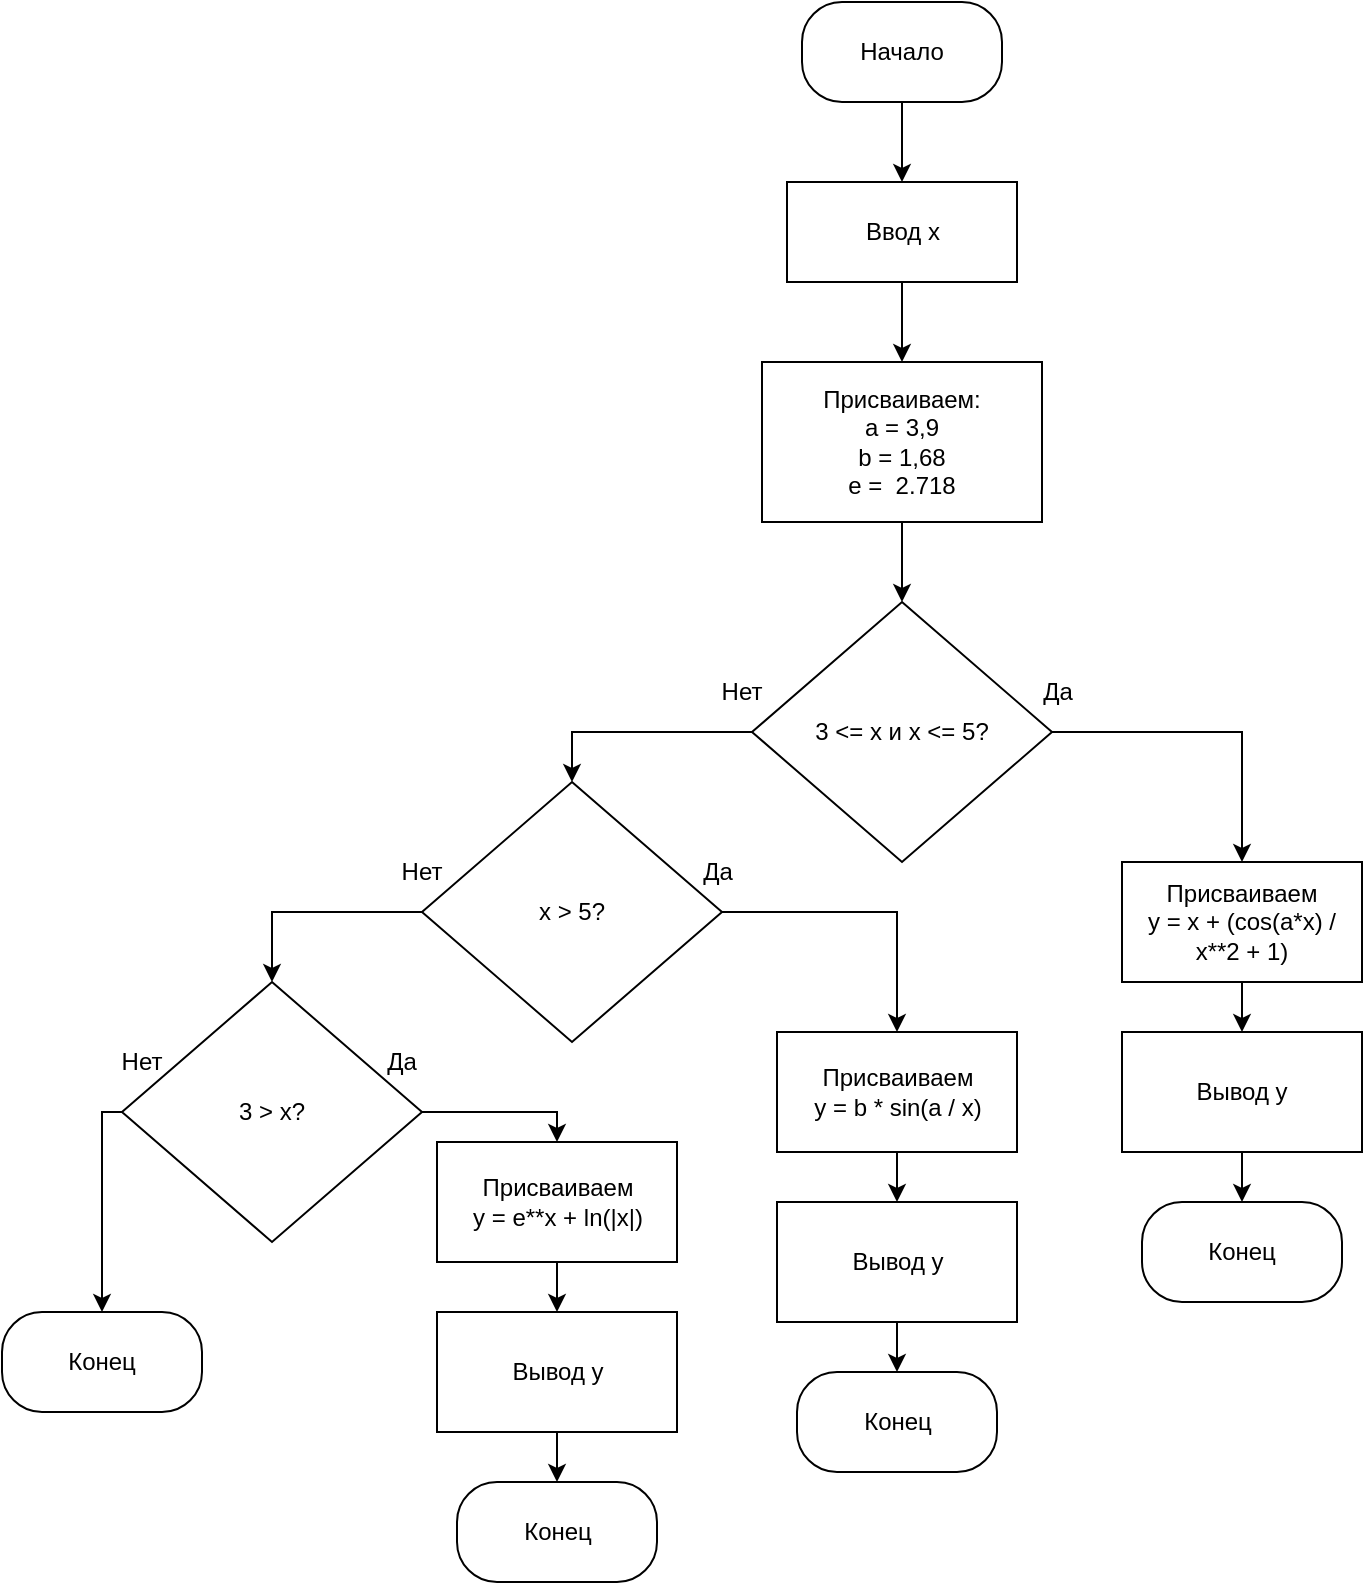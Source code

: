 <mxfile version="23.1.5" type="device">
  <diagram name="Страница — 1" id="KwMaSzaYP_DvFJkbdaKM">
    <mxGraphModel dx="1855" dy="673" grid="1" gridSize="10" guides="1" tooltips="1" connect="1" arrows="1" fold="1" page="1" pageScale="1" pageWidth="827" pageHeight="1169" math="0" shadow="0">
      <root>
        <mxCell id="0" />
        <mxCell id="1" parent="0" />
        <mxCell id="KEs9CM6c5908-0KYtvUM-3" style="edgeStyle=orthogonalEdgeStyle;rounded=0;orthogonalLoop=1;jettySize=auto;html=1;exitX=0.5;exitY=1;exitDx=0;exitDy=0;entryX=0.5;entryY=0;entryDx=0;entryDy=0;" edge="1" parent="1" source="KEs9CM6c5908-0KYtvUM-1" target="KEs9CM6c5908-0KYtvUM-2">
          <mxGeometry relative="1" as="geometry" />
        </mxCell>
        <mxCell id="KEs9CM6c5908-0KYtvUM-1" value="Начало" style="rounded=1;whiteSpace=wrap;html=1;arcSize=40;" vertex="1" parent="1">
          <mxGeometry x="280" y="40" width="100" height="50" as="geometry" />
        </mxCell>
        <mxCell id="KEs9CM6c5908-0KYtvUM-5" style="edgeStyle=orthogonalEdgeStyle;rounded=0;orthogonalLoop=1;jettySize=auto;html=1;exitX=0.5;exitY=1;exitDx=0;exitDy=0;entryX=0.5;entryY=0;entryDx=0;entryDy=0;" edge="1" parent="1" source="KEs9CM6c5908-0KYtvUM-2" target="KEs9CM6c5908-0KYtvUM-4">
          <mxGeometry relative="1" as="geometry" />
        </mxCell>
        <mxCell id="KEs9CM6c5908-0KYtvUM-2" value="Ввод x" style="rounded=0;whiteSpace=wrap;html=1;" vertex="1" parent="1">
          <mxGeometry x="272.5" y="130" width="115" height="50" as="geometry" />
        </mxCell>
        <mxCell id="KEs9CM6c5908-0KYtvUM-7" style="edgeStyle=orthogonalEdgeStyle;rounded=0;orthogonalLoop=1;jettySize=auto;html=1;exitX=0.5;exitY=1;exitDx=0;exitDy=0;entryX=0.5;entryY=0;entryDx=0;entryDy=0;" edge="1" parent="1" source="KEs9CM6c5908-0KYtvUM-4" target="KEs9CM6c5908-0KYtvUM-6">
          <mxGeometry relative="1" as="geometry" />
        </mxCell>
        <mxCell id="KEs9CM6c5908-0KYtvUM-4" value="Присваиваем:&lt;br&gt;а = 3,9&lt;br&gt;b = 1,68&lt;br&gt;e =&amp;nbsp;&amp;nbsp;2.718" style="rounded=0;whiteSpace=wrap;html=1;" vertex="1" parent="1">
          <mxGeometry x="260" y="220" width="140" height="80" as="geometry" />
        </mxCell>
        <mxCell id="KEs9CM6c5908-0KYtvUM-9" style="edgeStyle=orthogonalEdgeStyle;rounded=0;orthogonalLoop=1;jettySize=auto;html=1;exitX=1;exitY=0.5;exitDx=0;exitDy=0;entryX=0.5;entryY=0;entryDx=0;entryDy=0;" edge="1" parent="1" source="KEs9CM6c5908-0KYtvUM-6" target="KEs9CM6c5908-0KYtvUM-8">
          <mxGeometry relative="1" as="geometry" />
        </mxCell>
        <mxCell id="KEs9CM6c5908-0KYtvUM-21" style="edgeStyle=orthogonalEdgeStyle;rounded=0;orthogonalLoop=1;jettySize=auto;html=1;exitX=0;exitY=0.5;exitDx=0;exitDy=0;entryX=0.5;entryY=0;entryDx=0;entryDy=0;" edge="1" parent="1" source="KEs9CM6c5908-0KYtvUM-6" target="KEs9CM6c5908-0KYtvUM-15">
          <mxGeometry relative="1" as="geometry" />
        </mxCell>
        <mxCell id="KEs9CM6c5908-0KYtvUM-6" value="3 &amp;lt;= x и x &amp;lt;= 5?" style="rhombus;whiteSpace=wrap;html=1;" vertex="1" parent="1">
          <mxGeometry x="255" y="340" width="150" height="130" as="geometry" />
        </mxCell>
        <mxCell id="KEs9CM6c5908-0KYtvUM-12" style="edgeStyle=orthogonalEdgeStyle;rounded=0;orthogonalLoop=1;jettySize=auto;html=1;exitX=0.5;exitY=1;exitDx=0;exitDy=0;entryX=0.5;entryY=0;entryDx=0;entryDy=0;" edge="1" parent="1" source="KEs9CM6c5908-0KYtvUM-8" target="KEs9CM6c5908-0KYtvUM-10">
          <mxGeometry relative="1" as="geometry" />
        </mxCell>
        <mxCell id="KEs9CM6c5908-0KYtvUM-8" value="Присваиваем&lt;br&gt;y =&amp;nbsp;x + (cos(a*x) / x**2 + 1)" style="rounded=0;whiteSpace=wrap;html=1;" vertex="1" parent="1">
          <mxGeometry x="440" y="470" width="120" height="60" as="geometry" />
        </mxCell>
        <mxCell id="KEs9CM6c5908-0KYtvUM-13" style="edgeStyle=orthogonalEdgeStyle;rounded=0;orthogonalLoop=1;jettySize=auto;html=1;exitX=0.5;exitY=1;exitDx=0;exitDy=0;entryX=0.5;entryY=0;entryDx=0;entryDy=0;" edge="1" parent="1" source="KEs9CM6c5908-0KYtvUM-10" target="KEs9CM6c5908-0KYtvUM-11">
          <mxGeometry relative="1" as="geometry" />
        </mxCell>
        <mxCell id="KEs9CM6c5908-0KYtvUM-10" value="Вывод y" style="rounded=0;whiteSpace=wrap;html=1;" vertex="1" parent="1">
          <mxGeometry x="440" y="555" width="120" height="60" as="geometry" />
        </mxCell>
        <mxCell id="KEs9CM6c5908-0KYtvUM-11" value="Конец" style="rounded=1;whiteSpace=wrap;html=1;arcSize=40;" vertex="1" parent="1">
          <mxGeometry x="450" y="640" width="100" height="50" as="geometry" />
        </mxCell>
        <mxCell id="KEs9CM6c5908-0KYtvUM-14" style="edgeStyle=orthogonalEdgeStyle;rounded=0;orthogonalLoop=1;jettySize=auto;html=1;exitX=1;exitY=0.5;exitDx=0;exitDy=0;entryX=0.5;entryY=0;entryDx=0;entryDy=0;" edge="1" parent="1" source="KEs9CM6c5908-0KYtvUM-15" target="KEs9CM6c5908-0KYtvUM-17">
          <mxGeometry relative="1" as="geometry" />
        </mxCell>
        <mxCell id="KEs9CM6c5908-0KYtvUM-29" style="edgeStyle=orthogonalEdgeStyle;rounded=0;orthogonalLoop=1;jettySize=auto;html=1;exitX=0;exitY=0.5;exitDx=0;exitDy=0;entryX=0.5;entryY=0;entryDx=0;entryDy=0;" edge="1" parent="1" source="KEs9CM6c5908-0KYtvUM-15" target="KEs9CM6c5908-0KYtvUM-22">
          <mxGeometry relative="1" as="geometry" />
        </mxCell>
        <mxCell id="KEs9CM6c5908-0KYtvUM-15" value="x &amp;gt; 5?" style="rhombus;whiteSpace=wrap;html=1;" vertex="1" parent="1">
          <mxGeometry x="90" y="430" width="150" height="130" as="geometry" />
        </mxCell>
        <mxCell id="KEs9CM6c5908-0KYtvUM-16" style="edgeStyle=orthogonalEdgeStyle;rounded=0;orthogonalLoop=1;jettySize=auto;html=1;exitX=0.5;exitY=1;exitDx=0;exitDy=0;entryX=0.5;entryY=0;entryDx=0;entryDy=0;" edge="1" parent="1" source="KEs9CM6c5908-0KYtvUM-17" target="KEs9CM6c5908-0KYtvUM-19">
          <mxGeometry relative="1" as="geometry" />
        </mxCell>
        <mxCell id="KEs9CM6c5908-0KYtvUM-17" value="Присваиваем&lt;br&gt;y =&amp;nbsp;b * sin(a / x)" style="rounded=0;whiteSpace=wrap;html=1;" vertex="1" parent="1">
          <mxGeometry x="267.5" y="555" width="120" height="60" as="geometry" />
        </mxCell>
        <mxCell id="KEs9CM6c5908-0KYtvUM-18" style="edgeStyle=orthogonalEdgeStyle;rounded=0;orthogonalLoop=1;jettySize=auto;html=1;exitX=0.5;exitY=1;exitDx=0;exitDy=0;entryX=0.5;entryY=0;entryDx=0;entryDy=0;" edge="1" parent="1" source="KEs9CM6c5908-0KYtvUM-19" target="KEs9CM6c5908-0KYtvUM-20">
          <mxGeometry relative="1" as="geometry" />
        </mxCell>
        <mxCell id="KEs9CM6c5908-0KYtvUM-19" value="Вывод y" style="rounded=0;whiteSpace=wrap;html=1;" vertex="1" parent="1">
          <mxGeometry x="267.5" y="640" width="120" height="60" as="geometry" />
        </mxCell>
        <mxCell id="KEs9CM6c5908-0KYtvUM-20" value="Конец" style="rounded=1;whiteSpace=wrap;html=1;arcSize=40;" vertex="1" parent="1">
          <mxGeometry x="277.5" y="725" width="100" height="50" as="geometry" />
        </mxCell>
        <mxCell id="KEs9CM6c5908-0KYtvUM-28" style="edgeStyle=orthogonalEdgeStyle;rounded=0;orthogonalLoop=1;jettySize=auto;html=1;exitX=1;exitY=0.5;exitDx=0;exitDy=0;entryX=0.5;entryY=0;entryDx=0;entryDy=0;" edge="1" parent="1" source="KEs9CM6c5908-0KYtvUM-22" target="KEs9CM6c5908-0KYtvUM-24">
          <mxGeometry relative="1" as="geometry">
            <Array as="points">
              <mxPoint x="158" y="595" />
            </Array>
          </mxGeometry>
        </mxCell>
        <mxCell id="KEs9CM6c5908-0KYtvUM-31" style="edgeStyle=orthogonalEdgeStyle;rounded=0;orthogonalLoop=1;jettySize=auto;html=1;exitX=0;exitY=0.5;exitDx=0;exitDy=0;entryX=0.5;entryY=0;entryDx=0;entryDy=0;" edge="1" parent="1" source="KEs9CM6c5908-0KYtvUM-22" target="KEs9CM6c5908-0KYtvUM-30">
          <mxGeometry relative="1" as="geometry">
            <Array as="points">
              <mxPoint x="-70" y="595" />
            </Array>
          </mxGeometry>
        </mxCell>
        <mxCell id="KEs9CM6c5908-0KYtvUM-22" value="3 &amp;gt; x?" style="rhombus;whiteSpace=wrap;html=1;" vertex="1" parent="1">
          <mxGeometry x="-60" y="530" width="150" height="130" as="geometry" />
        </mxCell>
        <mxCell id="KEs9CM6c5908-0KYtvUM-23" style="edgeStyle=orthogonalEdgeStyle;rounded=0;orthogonalLoop=1;jettySize=auto;html=1;exitX=0.5;exitY=1;exitDx=0;exitDy=0;entryX=0.5;entryY=0;entryDx=0;entryDy=0;" edge="1" parent="1" source="KEs9CM6c5908-0KYtvUM-24" target="KEs9CM6c5908-0KYtvUM-26">
          <mxGeometry relative="1" as="geometry" />
        </mxCell>
        <mxCell id="KEs9CM6c5908-0KYtvUM-24" value="Присваиваем&lt;br&gt;y =&amp;nbsp;e**x + ln(|x|)" style="rounded=0;whiteSpace=wrap;html=1;" vertex="1" parent="1">
          <mxGeometry x="97.5" y="610" width="120" height="60" as="geometry" />
        </mxCell>
        <mxCell id="KEs9CM6c5908-0KYtvUM-25" style="edgeStyle=orthogonalEdgeStyle;rounded=0;orthogonalLoop=1;jettySize=auto;html=1;exitX=0.5;exitY=1;exitDx=0;exitDy=0;entryX=0.5;entryY=0;entryDx=0;entryDy=0;" edge="1" parent="1" source="KEs9CM6c5908-0KYtvUM-26" target="KEs9CM6c5908-0KYtvUM-27">
          <mxGeometry relative="1" as="geometry" />
        </mxCell>
        <mxCell id="KEs9CM6c5908-0KYtvUM-26" value="Вывод y" style="rounded=0;whiteSpace=wrap;html=1;" vertex="1" parent="1">
          <mxGeometry x="97.5" y="695" width="120" height="60" as="geometry" />
        </mxCell>
        <mxCell id="KEs9CM6c5908-0KYtvUM-27" value="Конец" style="rounded=1;whiteSpace=wrap;html=1;arcSize=40;" vertex="1" parent="1">
          <mxGeometry x="107.5" y="780" width="100" height="50" as="geometry" />
        </mxCell>
        <mxCell id="KEs9CM6c5908-0KYtvUM-30" value="Конец" style="rounded=1;whiteSpace=wrap;html=1;arcSize=40;" vertex="1" parent="1">
          <mxGeometry x="-120" y="695" width="100" height="50" as="geometry" />
        </mxCell>
        <mxCell id="KEs9CM6c5908-0KYtvUM-32" value="Нет" style="text;html=1;align=center;verticalAlign=middle;whiteSpace=wrap;rounded=0;" vertex="1" parent="1">
          <mxGeometry x="220" y="370" width="60" height="30" as="geometry" />
        </mxCell>
        <mxCell id="KEs9CM6c5908-0KYtvUM-33" value="Да" style="text;html=1;align=center;verticalAlign=middle;whiteSpace=wrap;rounded=0;" vertex="1" parent="1">
          <mxGeometry x="377.5" y="370" width="60" height="30" as="geometry" />
        </mxCell>
        <mxCell id="KEs9CM6c5908-0KYtvUM-34" value="Да" style="text;html=1;align=center;verticalAlign=middle;whiteSpace=wrap;rounded=0;" vertex="1" parent="1">
          <mxGeometry x="50" y="555" width="60" height="30" as="geometry" />
        </mxCell>
        <mxCell id="KEs9CM6c5908-0KYtvUM-35" value="Да" style="text;html=1;align=center;verticalAlign=middle;whiteSpace=wrap;rounded=0;" vertex="1" parent="1">
          <mxGeometry x="207.5" y="460" width="60" height="30" as="geometry" />
        </mxCell>
        <mxCell id="KEs9CM6c5908-0KYtvUM-36" value="Нет" style="text;html=1;align=center;verticalAlign=middle;whiteSpace=wrap;rounded=0;" vertex="1" parent="1">
          <mxGeometry x="-80" y="555" width="60" height="30" as="geometry" />
        </mxCell>
        <mxCell id="KEs9CM6c5908-0KYtvUM-37" value="Нет" style="text;html=1;align=center;verticalAlign=middle;whiteSpace=wrap;rounded=0;" vertex="1" parent="1">
          <mxGeometry x="60" y="460" width="60" height="30" as="geometry" />
        </mxCell>
      </root>
    </mxGraphModel>
  </diagram>
</mxfile>
